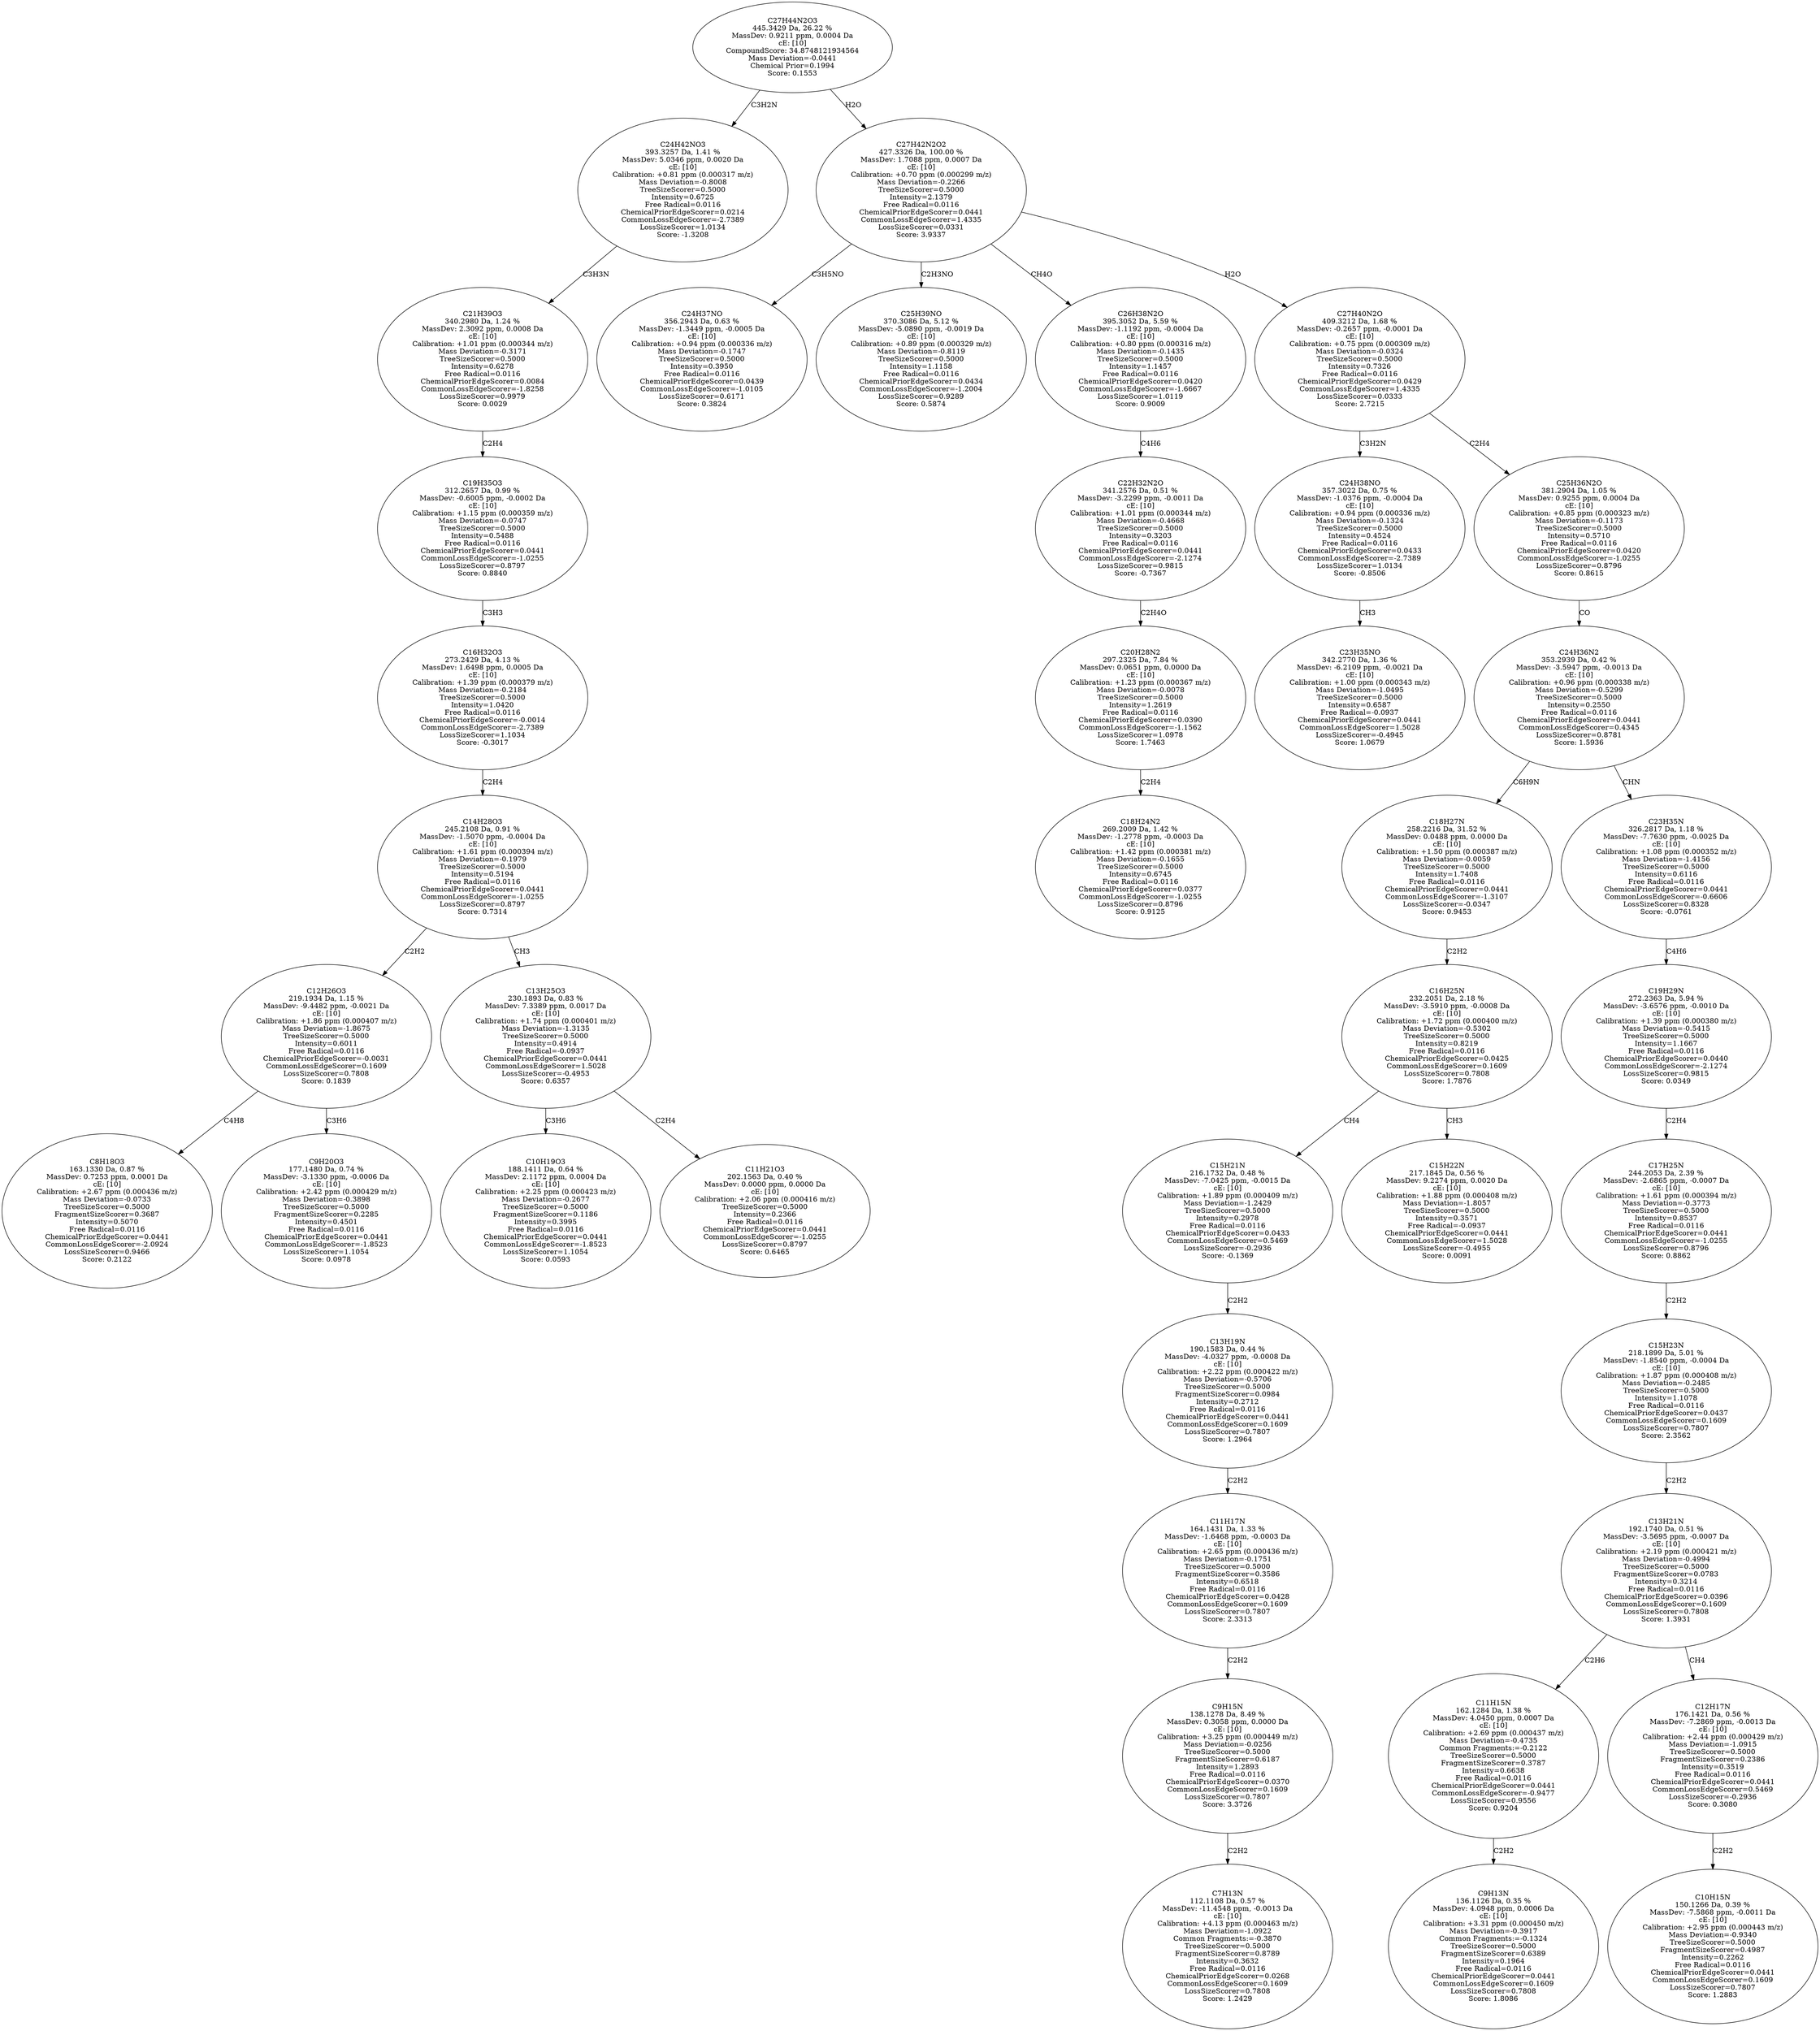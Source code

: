 strict digraph {
v1 [label="C8H18O3\n163.1330 Da, 0.87 %\nMassDev: 0.7253 ppm, 0.0001 Da\ncE: [10]\nCalibration: +2.67 ppm (0.000436 m/z)\nMass Deviation=-0.0733\nTreeSizeScorer=0.5000\nFragmentSizeScorer=0.3687\nIntensity=0.5070\nFree Radical=0.0116\nChemicalPriorEdgeScorer=0.0441\nCommonLossEdgeScorer=-2.0924\nLossSizeScorer=0.9466\nScore: 0.2122"];
v2 [label="C9H20O3\n177.1480 Da, 0.74 %\nMassDev: -3.1330 ppm, -0.0006 Da\ncE: [10]\nCalibration: +2.42 ppm (0.000429 m/z)\nMass Deviation=-0.3898\nTreeSizeScorer=0.5000\nFragmentSizeScorer=0.2285\nIntensity=0.4501\nFree Radical=0.0116\nChemicalPriorEdgeScorer=0.0441\nCommonLossEdgeScorer=-1.8523\nLossSizeScorer=1.1054\nScore: 0.0978"];
v3 [label="C12H26O3\n219.1934 Da, 1.15 %\nMassDev: -9.4482 ppm, -0.0021 Da\ncE: [10]\nCalibration: +1.86 ppm (0.000407 m/z)\nMass Deviation=-1.8675\nTreeSizeScorer=0.5000\nIntensity=0.6011\nFree Radical=0.0116\nChemicalPriorEdgeScorer=-0.0031\nCommonLossEdgeScorer=0.1609\nLossSizeScorer=0.7808\nScore: 0.1839"];
v4 [label="C10H19O3\n188.1411 Da, 0.64 %\nMassDev: 2.1172 ppm, 0.0004 Da\ncE: [10]\nCalibration: +2.25 ppm (0.000423 m/z)\nMass Deviation=-0.2677\nTreeSizeScorer=0.5000\nFragmentSizeScorer=0.1186\nIntensity=0.3995\nFree Radical=0.0116\nChemicalPriorEdgeScorer=0.0441\nCommonLossEdgeScorer=-1.8523\nLossSizeScorer=1.1054\nScore: 0.0593"];
v5 [label="C11H21O3\n202.1563 Da, 0.40 %\nMassDev: 0.0000 ppm, 0.0000 Da\ncE: [10]\nCalibration: +2.06 ppm (0.000416 m/z)\nTreeSizeScorer=0.5000\nIntensity=0.2366\nFree Radical=0.0116\nChemicalPriorEdgeScorer=0.0441\nCommonLossEdgeScorer=-1.0255\nLossSizeScorer=0.8797\nScore: 0.6465"];
v6 [label="C13H25O3\n230.1893 Da, 0.83 %\nMassDev: 7.3389 ppm, 0.0017 Da\ncE: [10]\nCalibration: +1.74 ppm (0.000401 m/z)\nMass Deviation=-1.3135\nTreeSizeScorer=0.5000\nIntensity=0.4914\nFree Radical=-0.0937\nChemicalPriorEdgeScorer=0.0441\nCommonLossEdgeScorer=1.5028\nLossSizeScorer=-0.4953\nScore: 0.6357"];
v7 [label="C14H28O3\n245.2108 Da, 0.91 %\nMassDev: -1.5070 ppm, -0.0004 Da\ncE: [10]\nCalibration: +1.61 ppm (0.000394 m/z)\nMass Deviation=-0.1979\nTreeSizeScorer=0.5000\nIntensity=0.5194\nFree Radical=0.0116\nChemicalPriorEdgeScorer=0.0441\nCommonLossEdgeScorer=-1.0255\nLossSizeScorer=0.8797\nScore: 0.7314"];
v8 [label="C16H32O3\n273.2429 Da, 4.13 %\nMassDev: 1.6498 ppm, 0.0005 Da\ncE: [10]\nCalibration: +1.39 ppm (0.000379 m/z)\nMass Deviation=-0.2184\nTreeSizeScorer=0.5000\nIntensity=1.0420\nFree Radical=0.0116\nChemicalPriorEdgeScorer=-0.0014\nCommonLossEdgeScorer=-2.7389\nLossSizeScorer=1.1034\nScore: -0.3017"];
v9 [label="C19H35O3\n312.2657 Da, 0.99 %\nMassDev: -0.6005 ppm, -0.0002 Da\ncE: [10]\nCalibration: +1.15 ppm (0.000359 m/z)\nMass Deviation=-0.0747\nTreeSizeScorer=0.5000\nIntensity=0.5488\nFree Radical=0.0116\nChemicalPriorEdgeScorer=0.0441\nCommonLossEdgeScorer=-1.0255\nLossSizeScorer=0.8797\nScore: 0.8840"];
v10 [label="C21H39O3\n340.2980 Da, 1.24 %\nMassDev: 2.3092 ppm, 0.0008 Da\ncE: [10]\nCalibration: +1.01 ppm (0.000344 m/z)\nMass Deviation=-0.3171\nTreeSizeScorer=0.5000\nIntensity=0.6278\nFree Radical=0.0116\nChemicalPriorEdgeScorer=0.0084\nCommonLossEdgeScorer=-1.8258\nLossSizeScorer=0.9979\nScore: 0.0029"];
v11 [label="C24H42NO3\n393.3257 Da, 1.41 %\nMassDev: 5.0346 ppm, 0.0020 Da\ncE: [10]\nCalibration: +0.81 ppm (0.000317 m/z)\nMass Deviation=-0.8008\nTreeSizeScorer=0.5000\nIntensity=0.6725\nFree Radical=0.0116\nChemicalPriorEdgeScorer=0.0214\nCommonLossEdgeScorer=-2.7389\nLossSizeScorer=1.0134\nScore: -1.3208"];
v12 [label="C24H37NO\n356.2943 Da, 0.63 %\nMassDev: -1.3449 ppm, -0.0005 Da\ncE: [10]\nCalibration: +0.94 ppm (0.000336 m/z)\nMass Deviation=-0.1747\nTreeSizeScorer=0.5000\nIntensity=0.3950\nFree Radical=0.0116\nChemicalPriorEdgeScorer=0.0439\nCommonLossEdgeScorer=-1.0105\nLossSizeScorer=0.6171\nScore: 0.3824"];
v13 [label="C25H39NO\n370.3086 Da, 5.12 %\nMassDev: -5.0890 ppm, -0.0019 Da\ncE: [10]\nCalibration: +0.89 ppm (0.000329 m/z)\nMass Deviation=-0.8119\nTreeSizeScorer=0.5000\nIntensity=1.1158\nFree Radical=0.0116\nChemicalPriorEdgeScorer=0.0434\nCommonLossEdgeScorer=-1.2004\nLossSizeScorer=0.9289\nScore: 0.5874"];
v14 [label="C18H24N2\n269.2009 Da, 1.42 %\nMassDev: -1.2778 ppm, -0.0003 Da\ncE: [10]\nCalibration: +1.42 ppm (0.000381 m/z)\nMass Deviation=-0.1655\nTreeSizeScorer=0.5000\nIntensity=0.6745\nFree Radical=0.0116\nChemicalPriorEdgeScorer=0.0377\nCommonLossEdgeScorer=-1.0255\nLossSizeScorer=0.8796\nScore: 0.9125"];
v15 [label="C20H28N2\n297.2325 Da, 7.84 %\nMassDev: 0.0651 ppm, 0.0000 Da\ncE: [10]\nCalibration: +1.23 ppm (0.000367 m/z)\nMass Deviation=-0.0078\nTreeSizeScorer=0.5000\nIntensity=1.2619\nFree Radical=0.0116\nChemicalPriorEdgeScorer=0.0390\nCommonLossEdgeScorer=-1.1562\nLossSizeScorer=1.0978\nScore: 1.7463"];
v16 [label="C22H32N2O\n341.2576 Da, 0.51 %\nMassDev: -3.2299 ppm, -0.0011 Da\ncE: [10]\nCalibration: +1.01 ppm (0.000344 m/z)\nMass Deviation=-0.4668\nTreeSizeScorer=0.5000\nIntensity=0.3203\nFree Radical=0.0116\nChemicalPriorEdgeScorer=0.0441\nCommonLossEdgeScorer=-2.1274\nLossSizeScorer=0.9815\nScore: -0.7367"];
v17 [label="C26H38N2O\n395.3052 Da, 5.59 %\nMassDev: -1.1192 ppm, -0.0004 Da\ncE: [10]\nCalibration: +0.80 ppm (0.000316 m/z)\nMass Deviation=-0.1435\nTreeSizeScorer=0.5000\nIntensity=1.1457\nFree Radical=0.0116\nChemicalPriorEdgeScorer=0.0420\nCommonLossEdgeScorer=-1.6667\nLossSizeScorer=1.0119\nScore: 0.9009"];
v18 [label="C23H35NO\n342.2770 Da, 1.36 %\nMassDev: -6.2109 ppm, -0.0021 Da\ncE: [10]\nCalibration: +1.00 ppm (0.000343 m/z)\nMass Deviation=-1.0495\nTreeSizeScorer=0.5000\nIntensity=0.6587\nFree Radical=-0.0937\nChemicalPriorEdgeScorer=0.0441\nCommonLossEdgeScorer=1.5028\nLossSizeScorer=-0.4945\nScore: 1.0679"];
v19 [label="C24H38NO\n357.3022 Da, 0.75 %\nMassDev: -1.0376 ppm, -0.0004 Da\ncE: [10]\nCalibration: +0.94 ppm (0.000336 m/z)\nMass Deviation=-0.1324\nTreeSizeScorer=0.5000\nIntensity=0.4524\nFree Radical=0.0116\nChemicalPriorEdgeScorer=0.0433\nCommonLossEdgeScorer=-2.7389\nLossSizeScorer=1.0134\nScore: -0.8506"];
v20 [label="C7H13N\n112.1108 Da, 0.57 %\nMassDev: -11.4548 ppm, -0.0013 Da\ncE: [10]\nCalibration: +4.13 ppm (0.000463 m/z)\nMass Deviation=-1.0922\nCommon Fragments:=-0.3870\nTreeSizeScorer=0.5000\nFragmentSizeScorer=0.8789\nIntensity=0.3632\nFree Radical=0.0116\nChemicalPriorEdgeScorer=0.0268\nCommonLossEdgeScorer=0.1609\nLossSizeScorer=0.7808\nScore: 1.2429"];
v21 [label="C9H15N\n138.1278 Da, 8.49 %\nMassDev: 0.3058 ppm, 0.0000 Da\ncE: [10]\nCalibration: +3.25 ppm (0.000449 m/z)\nMass Deviation=-0.0256\nTreeSizeScorer=0.5000\nFragmentSizeScorer=0.6187\nIntensity=1.2893\nFree Radical=0.0116\nChemicalPriorEdgeScorer=0.0370\nCommonLossEdgeScorer=0.1609\nLossSizeScorer=0.7807\nScore: 3.3726"];
v22 [label="C11H17N\n164.1431 Da, 1.33 %\nMassDev: -1.6468 ppm, -0.0003 Da\ncE: [10]\nCalibration: +2.65 ppm (0.000436 m/z)\nMass Deviation=-0.1751\nTreeSizeScorer=0.5000\nFragmentSizeScorer=0.3586\nIntensity=0.6518\nFree Radical=0.0116\nChemicalPriorEdgeScorer=0.0428\nCommonLossEdgeScorer=0.1609\nLossSizeScorer=0.7807\nScore: 2.3313"];
v23 [label="C13H19N\n190.1583 Da, 0.44 %\nMassDev: -4.0327 ppm, -0.0008 Da\ncE: [10]\nCalibration: +2.22 ppm (0.000422 m/z)\nMass Deviation=-0.5706\nTreeSizeScorer=0.5000\nFragmentSizeScorer=0.0984\nIntensity=0.2712\nFree Radical=0.0116\nChemicalPriorEdgeScorer=0.0441\nCommonLossEdgeScorer=0.1609\nLossSizeScorer=0.7807\nScore: 1.2964"];
v24 [label="C15H21N\n216.1732 Da, 0.48 %\nMassDev: -7.0425 ppm, -0.0015 Da\ncE: [10]\nCalibration: +1.89 ppm (0.000409 m/z)\nMass Deviation=-1.2429\nTreeSizeScorer=0.5000\nIntensity=0.2978\nFree Radical=0.0116\nChemicalPriorEdgeScorer=0.0433\nCommonLossEdgeScorer=0.5469\nLossSizeScorer=-0.2936\nScore: -0.1369"];
v25 [label="C15H22N\n217.1845 Da, 0.56 %\nMassDev: 9.2274 ppm, 0.0020 Da\ncE: [10]\nCalibration: +1.88 ppm (0.000408 m/z)\nMass Deviation=-1.8057\nTreeSizeScorer=0.5000\nIntensity=0.3571\nFree Radical=-0.0937\nChemicalPriorEdgeScorer=0.0441\nCommonLossEdgeScorer=1.5028\nLossSizeScorer=-0.4955\nScore: 0.0091"];
v26 [label="C16H25N\n232.2051 Da, 2.18 %\nMassDev: -3.5910 ppm, -0.0008 Da\ncE: [10]\nCalibration: +1.72 ppm (0.000400 m/z)\nMass Deviation=-0.5302\nTreeSizeScorer=0.5000\nIntensity=0.8219\nFree Radical=0.0116\nChemicalPriorEdgeScorer=0.0425\nCommonLossEdgeScorer=0.1609\nLossSizeScorer=0.7808\nScore: 1.7876"];
v27 [label="C18H27N\n258.2216 Da, 31.52 %\nMassDev: 0.0488 ppm, 0.0000 Da\ncE: [10]\nCalibration: +1.50 ppm (0.000387 m/z)\nMass Deviation=-0.0059\nTreeSizeScorer=0.5000\nIntensity=1.7408\nFree Radical=0.0116\nChemicalPriorEdgeScorer=0.0441\nCommonLossEdgeScorer=-1.3107\nLossSizeScorer=-0.0347\nScore: 0.9453"];
v28 [label="C9H13N\n136.1126 Da, 0.35 %\nMassDev: 4.0948 ppm, 0.0006 Da\ncE: [10]\nCalibration: +3.31 ppm (0.000450 m/z)\nMass Deviation=-0.3917\nCommon Fragments:=-0.1324\nTreeSizeScorer=0.5000\nFragmentSizeScorer=0.6389\nIntensity=0.1964\nFree Radical=0.0116\nChemicalPriorEdgeScorer=0.0441\nCommonLossEdgeScorer=0.1609\nLossSizeScorer=0.7808\nScore: 1.8086"];
v29 [label="C11H15N\n162.1284 Da, 1.38 %\nMassDev: 4.0450 ppm, 0.0007 Da\ncE: [10]\nCalibration: +2.69 ppm (0.000437 m/z)\nMass Deviation=-0.4735\nCommon Fragments:=-0.2122\nTreeSizeScorer=0.5000\nFragmentSizeScorer=0.3787\nIntensity=0.6638\nFree Radical=0.0116\nChemicalPriorEdgeScorer=0.0441\nCommonLossEdgeScorer=-0.9477\nLossSizeScorer=0.9556\nScore: 0.9204"];
v30 [label="C10H15N\n150.1266 Da, 0.39 %\nMassDev: -7.5868 ppm, -0.0011 Da\ncE: [10]\nCalibration: +2.95 ppm (0.000443 m/z)\nMass Deviation=-0.9340\nTreeSizeScorer=0.5000\nFragmentSizeScorer=0.4987\nIntensity=0.2262\nFree Radical=0.0116\nChemicalPriorEdgeScorer=0.0441\nCommonLossEdgeScorer=0.1609\nLossSizeScorer=0.7807\nScore: 1.2883"];
v31 [label="C12H17N\n176.1421 Da, 0.56 %\nMassDev: -7.2869 ppm, -0.0013 Da\ncE: [10]\nCalibration: +2.44 ppm (0.000429 m/z)\nMass Deviation=-1.0915\nTreeSizeScorer=0.5000\nFragmentSizeScorer=0.2386\nIntensity=0.3519\nFree Radical=0.0116\nChemicalPriorEdgeScorer=0.0441\nCommonLossEdgeScorer=0.5469\nLossSizeScorer=-0.2936\nScore: 0.3080"];
v32 [label="C13H21N\n192.1740 Da, 0.51 %\nMassDev: -3.5695 ppm, -0.0007 Da\ncE: [10]\nCalibration: +2.19 ppm (0.000421 m/z)\nMass Deviation=-0.4994\nTreeSizeScorer=0.5000\nFragmentSizeScorer=0.0783\nIntensity=0.3214\nFree Radical=0.0116\nChemicalPriorEdgeScorer=0.0396\nCommonLossEdgeScorer=0.1609\nLossSizeScorer=0.7808\nScore: 1.3931"];
v33 [label="C15H23N\n218.1899 Da, 5.01 %\nMassDev: -1.8540 ppm, -0.0004 Da\ncE: [10]\nCalibration: +1.87 ppm (0.000408 m/z)\nMass Deviation=-0.2485\nTreeSizeScorer=0.5000\nIntensity=1.1078\nFree Radical=0.0116\nChemicalPriorEdgeScorer=0.0437\nCommonLossEdgeScorer=0.1609\nLossSizeScorer=0.7807\nScore: 2.3562"];
v34 [label="C17H25N\n244.2053 Da, 2.39 %\nMassDev: -2.6865 ppm, -0.0007 Da\ncE: [10]\nCalibration: +1.61 ppm (0.000394 m/z)\nMass Deviation=-0.3773\nTreeSizeScorer=0.5000\nIntensity=0.8537\nFree Radical=0.0116\nChemicalPriorEdgeScorer=0.0441\nCommonLossEdgeScorer=-1.0255\nLossSizeScorer=0.8796\nScore: 0.8862"];
v35 [label="C19H29N\n272.2363 Da, 5.94 %\nMassDev: -3.6576 ppm, -0.0010 Da\ncE: [10]\nCalibration: +1.39 ppm (0.000380 m/z)\nMass Deviation=-0.5415\nTreeSizeScorer=0.5000\nIntensity=1.1667\nFree Radical=0.0116\nChemicalPriorEdgeScorer=0.0440\nCommonLossEdgeScorer=-2.1274\nLossSizeScorer=0.9815\nScore: 0.0349"];
v36 [label="C23H35N\n326.2817 Da, 1.18 %\nMassDev: -7.7630 ppm, -0.0025 Da\ncE: [10]\nCalibration: +1.08 ppm (0.000352 m/z)\nMass Deviation=-1.4156\nTreeSizeScorer=0.5000\nIntensity=0.6116\nFree Radical=0.0116\nChemicalPriorEdgeScorer=0.0441\nCommonLossEdgeScorer=-0.6606\nLossSizeScorer=0.8328\nScore: -0.0761"];
v37 [label="C24H36N2\n353.2939 Da, 0.42 %\nMassDev: -3.5947 ppm, -0.0013 Da\ncE: [10]\nCalibration: +0.96 ppm (0.000338 m/z)\nMass Deviation=-0.5299\nTreeSizeScorer=0.5000\nIntensity=0.2550\nFree Radical=0.0116\nChemicalPriorEdgeScorer=0.0441\nCommonLossEdgeScorer=0.4345\nLossSizeScorer=0.8781\nScore: 1.5936"];
v38 [label="C25H36N2O\n381.2904 Da, 1.05 %\nMassDev: 0.9255 ppm, 0.0004 Da\ncE: [10]\nCalibration: +0.85 ppm (0.000323 m/z)\nMass Deviation=-0.1173\nTreeSizeScorer=0.5000\nIntensity=0.5710\nFree Radical=0.0116\nChemicalPriorEdgeScorer=0.0420\nCommonLossEdgeScorer=-1.0255\nLossSizeScorer=0.8796\nScore: 0.8615"];
v39 [label="C27H40N2O\n409.3212 Da, 1.68 %\nMassDev: -0.2657 ppm, -0.0001 Da\ncE: [10]\nCalibration: +0.75 ppm (0.000309 m/z)\nMass Deviation=-0.0324\nTreeSizeScorer=0.5000\nIntensity=0.7326\nFree Radical=0.0116\nChemicalPriorEdgeScorer=0.0429\nCommonLossEdgeScorer=1.4335\nLossSizeScorer=0.0333\nScore: 2.7215"];
v40 [label="C27H42N2O2\n427.3326 Da, 100.00 %\nMassDev: 1.7088 ppm, 0.0007 Da\ncE: [10]\nCalibration: +0.70 ppm (0.000299 m/z)\nMass Deviation=-0.2266\nTreeSizeScorer=0.5000\nIntensity=2.1379\nFree Radical=0.0116\nChemicalPriorEdgeScorer=0.0441\nCommonLossEdgeScorer=1.4335\nLossSizeScorer=0.0331\nScore: 3.9337"];
v41 [label="C27H44N2O3\n445.3429 Da, 26.22 %\nMassDev: 0.9211 ppm, 0.0004 Da\ncE: [10]\nCompoundScore: 34.8748121934564\nMass Deviation=-0.0441\nChemical Prior=0.1994\nScore: 0.1553"];
v3 -> v1 [label="C4H8"];
v3 -> v2 [label="C3H6"];
v7 -> v3 [label="C2H2"];
v6 -> v4 [label="C3H6"];
v6 -> v5 [label="C2H4"];
v7 -> v6 [label="CH3"];
v8 -> v7 [label="C2H4"];
v9 -> v8 [label="C3H3"];
v10 -> v9 [label="C2H4"];
v11 -> v10 [label="C3H3N"];
v41 -> v11 [label="C3H2N"];
v40 -> v12 [label="C3H5NO"];
v40 -> v13 [label="C2H3NO"];
v15 -> v14 [label="C2H4"];
v16 -> v15 [label="C2H4O"];
v17 -> v16 [label="C4H6"];
v40 -> v17 [label="CH4O"];
v19 -> v18 [label="CH3"];
v39 -> v19 [label="C3H2N"];
v21 -> v20 [label="C2H2"];
v22 -> v21 [label="C2H2"];
v23 -> v22 [label="C2H2"];
v24 -> v23 [label="C2H2"];
v26 -> v24 [label="CH4"];
v26 -> v25 [label="CH3"];
v27 -> v26 [label="C2H2"];
v37 -> v27 [label="C6H9N"];
v29 -> v28 [label="C2H2"];
v32 -> v29 [label="C2H6"];
v31 -> v30 [label="C2H2"];
v32 -> v31 [label="CH4"];
v33 -> v32 [label="C2H2"];
v34 -> v33 [label="C2H2"];
v35 -> v34 [label="C2H4"];
v36 -> v35 [label="C4H6"];
v37 -> v36 [label="CHN"];
v38 -> v37 [label="CO"];
v39 -> v38 [label="C2H4"];
v40 -> v39 [label="H2O"];
v41 -> v40 [label="H2O"];
}